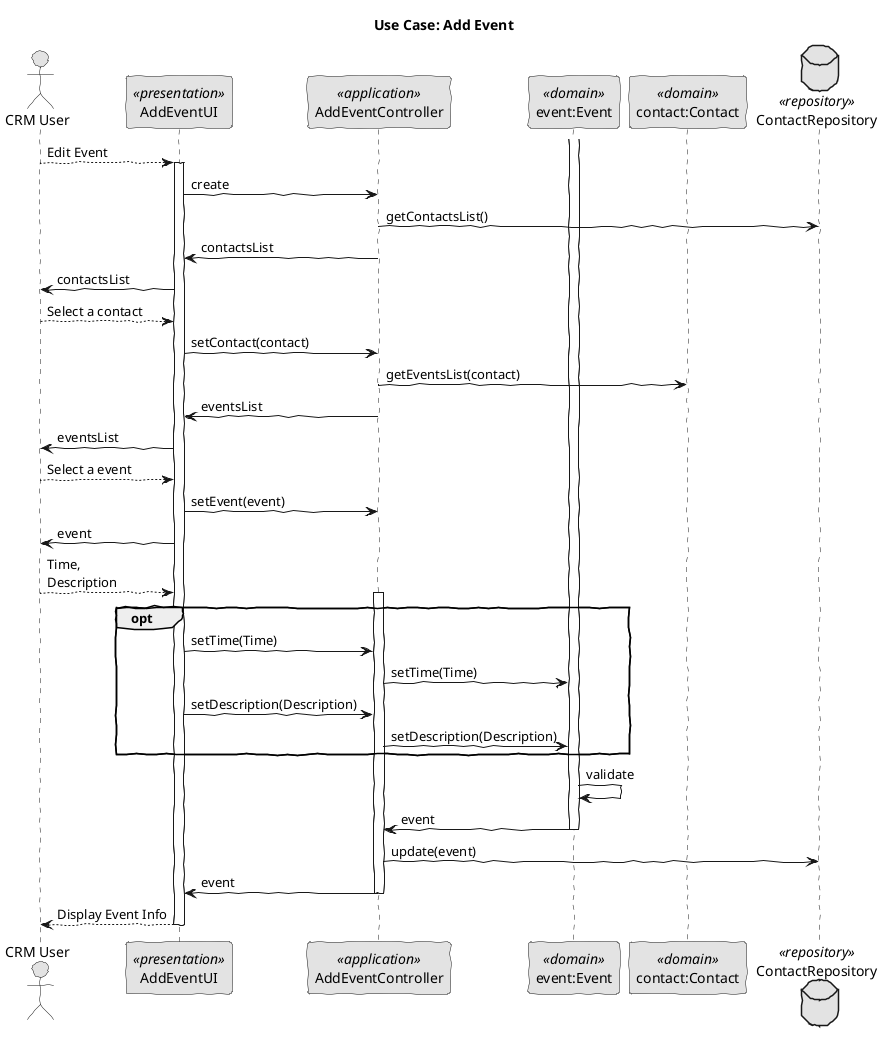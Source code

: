 @startuml uc_create_event.png
skinparam handwritten true
skinparam monochrome true
skinparam packageStyle rect
skinparam defaultFontName FG Virgil
skinparam shadowing false

title Use Case: Add Event

actor "CRM User" as Actor  
participant AddEventUI as UI <<presentation>>
participant AddEventController as Controller <<application>>
participant "event:Event" as Domain <<domain>>
participant "contact:Contact" as DomainContact <<domain>>
database ContactRepository as Repository <<repository>>

Actor --> UI: Edit Event
activate UI

    UI -> Controller: create
    Controller -> Repository: getContactsList()
    Controller -> UI: contactsList
    UI -> Actor: contactsList
    Actor --> UI: Select a contact
    UI -> Controller: setContact(contact)


    Controller -> DomainContact: getEventsList(contact)
    Controller -> UI: eventsList
    UI -> Actor: eventsList
    Actor --> UI: Select a event
    UI -> Controller: setEvent(event)
    UI -> Actor: event
    
    Actor --> UI: Time,\nDescription
    activate Controller

        opt
            UI->Controller: setTime(Time)
            Controller->Domain:setTime(Time)

            UI->Controller: setDescription(Description)
            Controller->Domain:setDescription(Description)
        end

        activate Domain
            Domain -> Domain: validate
            Domain -> Controller: event
        deactivate Domain
        Controller -> Repository: update(event)
        Controller -> UI: event
    deactivate Controller
    UI --> Actor: Display Event Info
deactivate UI
@enduml